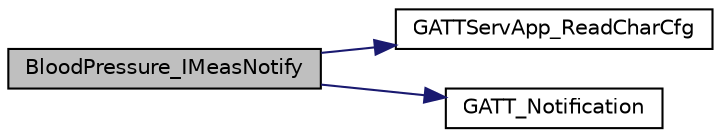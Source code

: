 digraph "BloodPressure_IMeasNotify"
{
  edge [fontname="Helvetica",fontsize="10",labelfontname="Helvetica",labelfontsize="10"];
  node [fontname="Helvetica",fontsize="10",shape=record];
  rankdir="LR";
  Node1 [label="BloodPressure_IMeasNotify",height=0.2,width=0.4,color="black", fillcolor="grey75", style="filled" fontcolor="black"];
  Node1 -> Node2 [color="midnightblue",fontsize="10",style="solid",fontname="Helvetica"];
  Node2 [label="GATTServApp_ReadCharCfg",height=0.2,width=0.4,color="black", fillcolor="white", style="filled",URL="$group___g_a_t_t___s_e_r_v___a_p_p___a_p_i.html#ga1926d27a33374be75beeaa29e428ca95",tooltip="Read the client characteristic configuration for a given client. "];
  Node1 -> Node3 [color="midnightblue",fontsize="10",style="solid",fontname="Helvetica"];
  Node3 [label="GATT_Notification",height=0.2,width=0.4,color="black", fillcolor="white", style="filled",URL="$group___g_a_t_t___s_e_r_v_e_r___s_u_b___p_r_o_c_e_d_u_r_e___a_p_i.html#gac61599736be6b39a5b18d3ef6eb7a45a",tooltip="This sub-procedure is used when a server is configured to notify a characteristic value to a client w..."];
}

